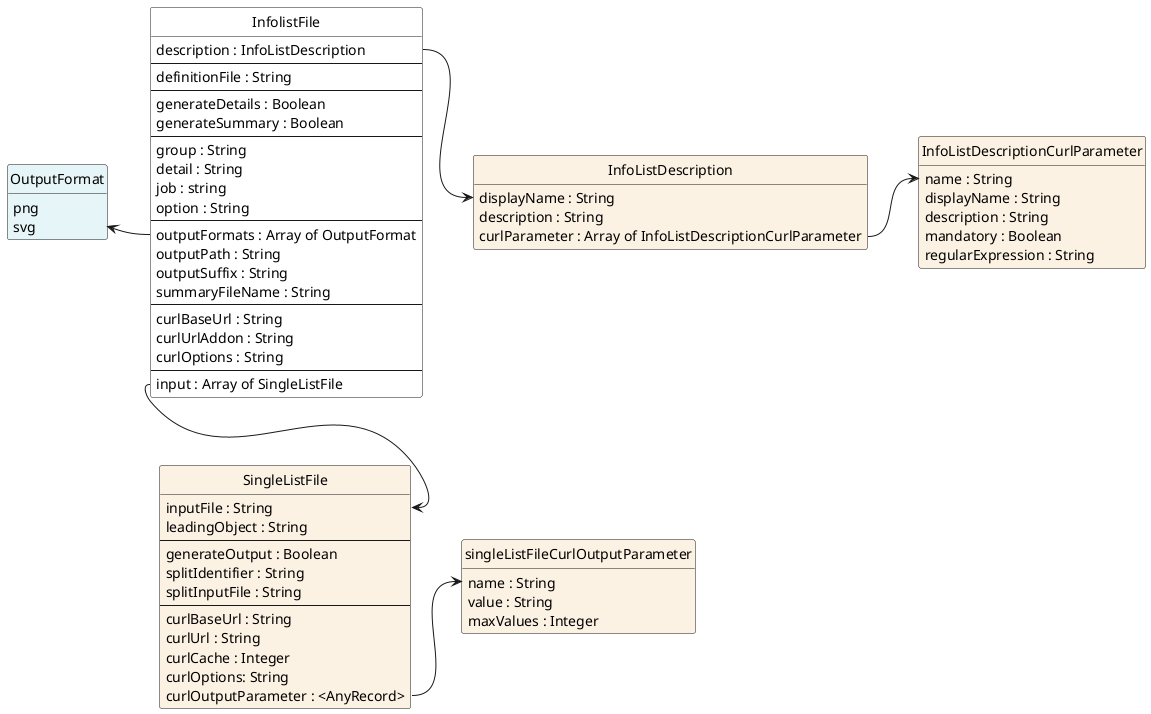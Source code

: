 @startuml
hide circle
hide methods
hide stereotype
'skinparam linetype polyline
show <<Enumeration>> stereotype
skinparam class {
   BackgroundColor<<Enumeration>> #E6F5F7
   BackgroundColor<<Ref>> #FFFFE0
   BackgroundColor<<Pivot>> #FFFFFFF
   BackgroundColor #FCF2E3
}

class OutputFormat <<Enumeration>> {
    png
    svg
}

class InfoListDescription {
    displayName : String
    description : String
    curlParameter : Array of InfoListDescriptionCurlParameter
}

class InfoListDescriptionCurlParameter {
    name : String
    displayName : String
    description : String
    mandatory : Boolean
    regularExpression : String
}

class InfolistFile  <<Pivot>> {
  description : InfoListDescription
  --
  definitionFile : String
  --
  generateDetails : Boolean 
  generateSummary : Boolean
  --
  group : String
  detail : String
  job : string
  option : String
  --
  outputFormats : Array of OutputFormat 
  outputPath : String
  outputSuffix : String
  summaryFileName : String
  --
  curlBaseUrl : String
  curlUrlAddon : String 
  curlOptions : String
  --
  input : Array of SingleListFile
}

class singleListFileCurlOutputParameter {
    name : String
    value : String
    maxValues : Integer
}

class SingleListFile {
    inputFile : String
    leadingObject : String
    ---
	generateOutput : Boolean
    splitIdentifier : String
    splitInputFile : String
    ---
    curlBaseUrl : String
    curlUrl : String
	curlCache : Integer
    curlOptions: String
	curlOutputParameter : <AnyRecord>
}

InfolistFile::input --> SingleListFile::inputFile
InfolistFile::outputFormats -left-> OutputFormat
InfolistFile::description -right-> InfoListDescription::displayName
InfoListDescription::curlParameter -right-> InfoListDescriptionCurlParameter::name
SingleListFile::curlOutputParameter -right-> singleListFileCurlOutputParameter::name

@enduml
